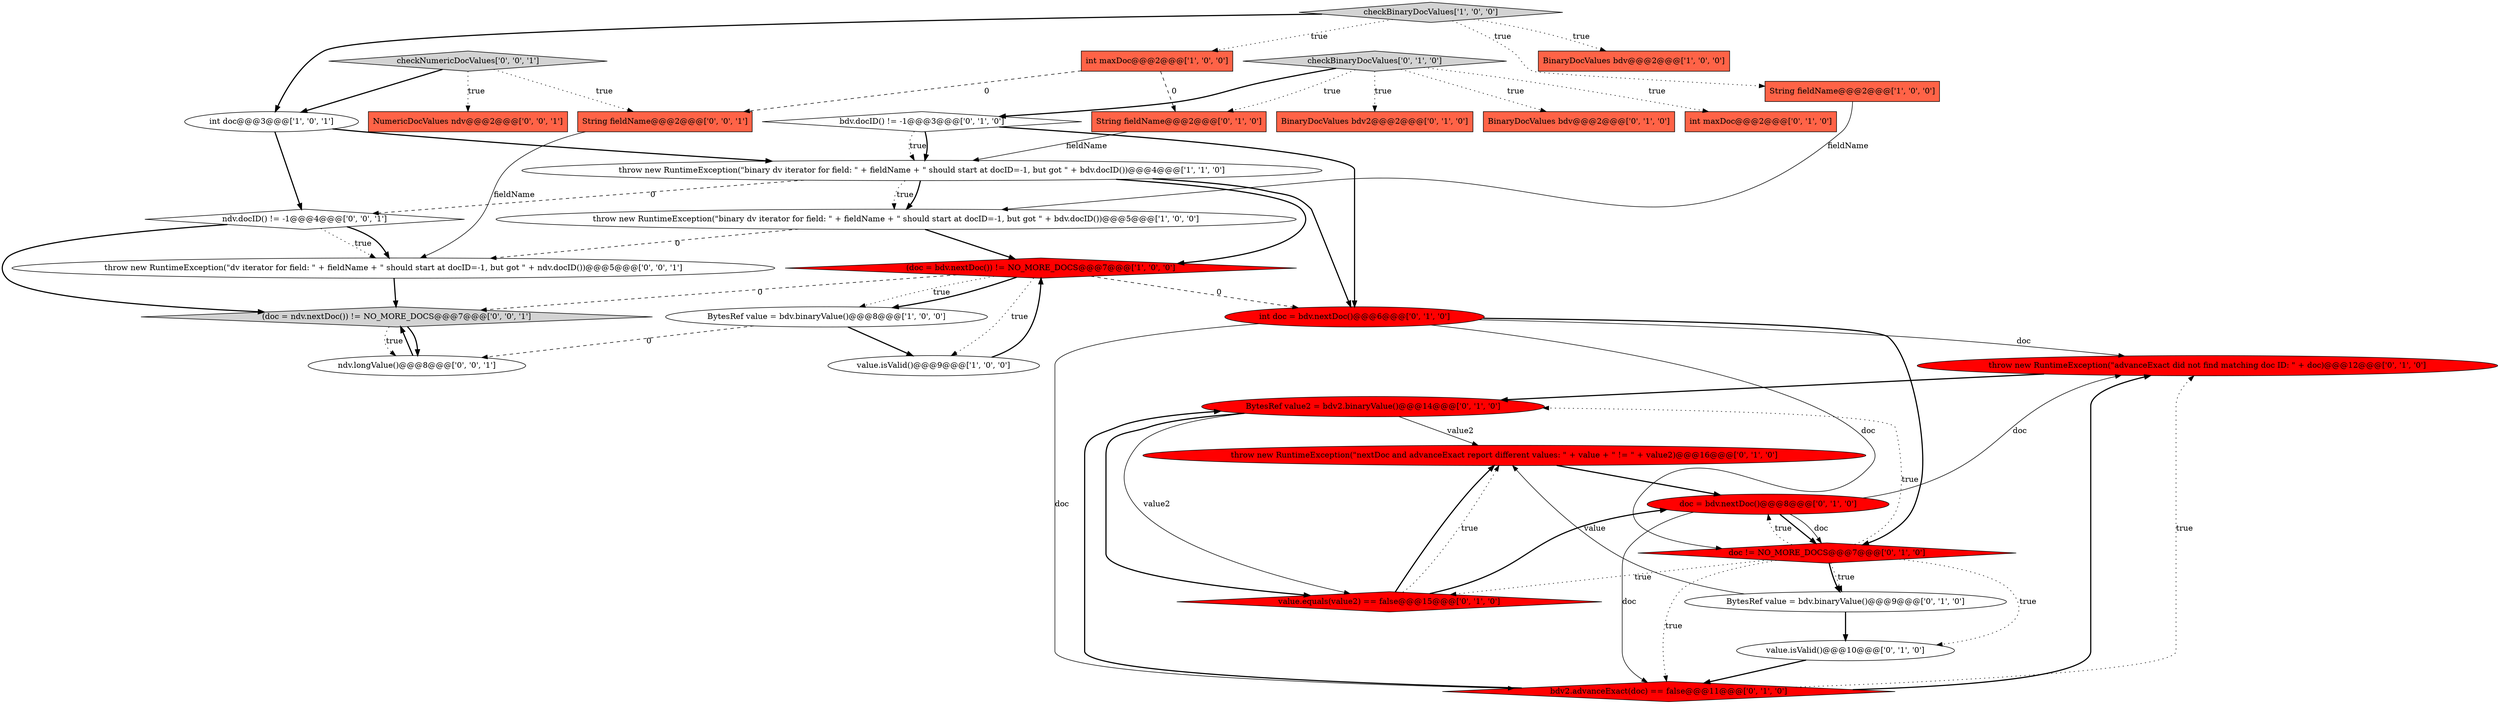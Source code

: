 digraph {
13 [style = filled, label = "throw new RuntimeException(\"advanceExact did not find matching doc ID: \" + doc)@@@12@@@['0', '1', '0']", fillcolor = red, shape = ellipse image = "AAA1AAABBB2BBB"];
4 [style = filled, label = "String fieldName@@@2@@@['1', '0', '0']", fillcolor = tomato, shape = box image = "AAA0AAABBB1BBB"];
29 [style = filled, label = "NumericDocValues ndv@@@2@@@['0', '0', '1']", fillcolor = tomato, shape = box image = "AAA0AAABBB3BBB"];
9 [style = filled, label = "(doc = bdv.nextDoc()) != NO_MORE_DOCS@@@7@@@['1', '0', '0']", fillcolor = red, shape = diamond image = "AAA1AAABBB1BBB"];
32 [style = filled, label = "checkNumericDocValues['0', '0', '1']", fillcolor = lightgray, shape = diamond image = "AAA0AAABBB3BBB"];
18 [style = filled, label = "throw new RuntimeException(\"nextDoc and advanceExact report different values: \" + value + \" != \" + value2)@@@16@@@['0', '1', '0']", fillcolor = red, shape = ellipse image = "AAA1AAABBB2BBB"];
20 [style = filled, label = "int doc = bdv.nextDoc()@@@6@@@['0', '1', '0']", fillcolor = red, shape = ellipse image = "AAA1AAABBB2BBB"];
8 [style = filled, label = "int maxDoc@@@2@@@['1', '0', '0']", fillcolor = tomato, shape = box image = "AAA1AAABBB1BBB"];
16 [style = filled, label = "checkBinaryDocValues['0', '1', '0']", fillcolor = lightgray, shape = diamond image = "AAA0AAABBB2BBB"];
23 [style = filled, label = "String fieldName@@@2@@@['0', '1', '0']", fillcolor = tomato, shape = box image = "AAA1AAABBB2BBB"];
12 [style = filled, label = "BinaryDocValues bdv2@@@2@@@['0', '1', '0']", fillcolor = tomato, shape = box image = "AAA0AAABBB2BBB"];
11 [style = filled, label = "doc = bdv.nextDoc()@@@8@@@['0', '1', '0']", fillcolor = red, shape = ellipse image = "AAA1AAABBB2BBB"];
30 [style = filled, label = "(doc = ndv.nextDoc()) != NO_MORE_DOCS@@@7@@@['0', '0', '1']", fillcolor = lightgray, shape = diamond image = "AAA0AAABBB3BBB"];
31 [style = filled, label = "String fieldName@@@2@@@['0', '0', '1']", fillcolor = tomato, shape = box image = "AAA0AAABBB3BBB"];
6 [style = filled, label = "BytesRef value = bdv.binaryValue()@@@8@@@['1', '0', '0']", fillcolor = white, shape = ellipse image = "AAA0AAABBB1BBB"];
10 [style = filled, label = "BinaryDocValues bdv@@@2@@@['0', '1', '0']", fillcolor = tomato, shape = box image = "AAA0AAABBB2BBB"];
15 [style = filled, label = "bdv.docID() != -1@@@3@@@['0', '1', '0']", fillcolor = white, shape = diamond image = "AAA0AAABBB2BBB"];
5 [style = filled, label = "throw new RuntimeException(\"binary dv iterator for field: \" + fieldName + \" should start at docID=-1, but got \" + bdv.docID())@@@4@@@['1', '1', '0']", fillcolor = white, shape = ellipse image = "AAA0AAABBB1BBB"];
3 [style = filled, label = "BinaryDocValues bdv@@@2@@@['1', '0', '0']", fillcolor = tomato, shape = box image = "AAA0AAABBB1BBB"];
21 [style = filled, label = "bdv2.advanceExact(doc) == false@@@11@@@['0', '1', '0']", fillcolor = red, shape = diamond image = "AAA1AAABBB2BBB"];
27 [style = filled, label = "throw new RuntimeException(\"dv iterator for field: \" + fieldName + \" should start at docID=-1, but got \" + ndv.docID())@@@5@@@['0', '0', '1']", fillcolor = white, shape = ellipse image = "AAA0AAABBB3BBB"];
24 [style = filled, label = "BytesRef value2 = bdv2.binaryValue()@@@14@@@['0', '1', '0']", fillcolor = red, shape = ellipse image = "AAA1AAABBB2BBB"];
1 [style = filled, label = "checkBinaryDocValues['1', '0', '0']", fillcolor = lightgray, shape = diamond image = "AAA0AAABBB1BBB"];
17 [style = filled, label = "value.equals(value2) == false@@@15@@@['0', '1', '0']", fillcolor = red, shape = diamond image = "AAA1AAABBB2BBB"];
2 [style = filled, label = "int doc@@@3@@@['1', '0', '1']", fillcolor = white, shape = ellipse image = "AAA0AAABBB1BBB"];
22 [style = filled, label = "int maxDoc@@@2@@@['0', '1', '0']", fillcolor = tomato, shape = box image = "AAA0AAABBB2BBB"];
14 [style = filled, label = "BytesRef value = bdv.binaryValue()@@@9@@@['0', '1', '0']", fillcolor = white, shape = ellipse image = "AAA0AAABBB2BBB"];
28 [style = filled, label = "ndv.longValue()@@@8@@@['0', '0', '1']", fillcolor = white, shape = ellipse image = "AAA0AAABBB3BBB"];
25 [style = filled, label = "doc != NO_MORE_DOCS@@@7@@@['0', '1', '0']", fillcolor = red, shape = diamond image = "AAA1AAABBB2BBB"];
7 [style = filled, label = "throw new RuntimeException(\"binary dv iterator for field: \" + fieldName + \" should start at docID=-1, but got \" + bdv.docID())@@@5@@@['1', '0', '0']", fillcolor = white, shape = ellipse image = "AAA0AAABBB1BBB"];
0 [style = filled, label = "value.isValid()@@@9@@@['1', '0', '0']", fillcolor = white, shape = ellipse image = "AAA0AAABBB1BBB"];
19 [style = filled, label = "value.isValid()@@@10@@@['0', '1', '0']", fillcolor = white, shape = ellipse image = "AAA0AAABBB2BBB"];
26 [style = filled, label = "ndv.docID() != -1@@@4@@@['0', '0', '1']", fillcolor = white, shape = diamond image = "AAA0AAABBB3BBB"];
15->5 [style = dotted, label="true"];
9->20 [style = dashed, label="0"];
16->15 [style = bold, label=""];
0->9 [style = bold, label=""];
20->21 [style = solid, label="doc"];
2->26 [style = bold, label=""];
9->0 [style = dotted, label="true"];
16->12 [style = dotted, label="true"];
13->24 [style = bold, label=""];
11->21 [style = solid, label="doc"];
14->18 [style = solid, label="value"];
5->9 [style = bold, label=""];
5->20 [style = bold, label=""];
28->30 [style = bold, label=""];
17->18 [style = dotted, label="true"];
5->26 [style = dashed, label="0"];
11->25 [style = bold, label=""];
26->27 [style = dotted, label="true"];
27->30 [style = bold, label=""];
18->11 [style = bold, label=""];
8->23 [style = dashed, label="0"];
11->25 [style = solid, label="doc"];
25->24 [style = dotted, label="true"];
14->19 [style = bold, label=""];
24->17 [style = solid, label="value2"];
6->0 [style = bold, label=""];
25->14 [style = bold, label=""];
21->24 [style = bold, label=""];
11->13 [style = solid, label="doc"];
1->4 [style = dotted, label="true"];
25->14 [style = dotted, label="true"];
16->22 [style = dotted, label="true"];
9->6 [style = dotted, label="true"];
20->25 [style = bold, label=""];
32->2 [style = bold, label=""];
25->11 [style = dotted, label="true"];
16->23 [style = dotted, label="true"];
16->10 [style = dotted, label="true"];
15->5 [style = bold, label=""];
9->6 [style = bold, label=""];
24->18 [style = solid, label="value2"];
26->30 [style = bold, label=""];
1->3 [style = dotted, label="true"];
31->27 [style = solid, label="fieldName"];
32->31 [style = dotted, label="true"];
7->9 [style = bold, label=""];
7->27 [style = dashed, label="0"];
6->28 [style = dashed, label="0"];
26->27 [style = bold, label=""];
30->28 [style = bold, label=""];
23->5 [style = solid, label="fieldName"];
21->13 [style = bold, label=""];
25->17 [style = dotted, label="true"];
5->7 [style = dotted, label="true"];
4->7 [style = solid, label="fieldName"];
15->20 [style = bold, label=""];
24->17 [style = bold, label=""];
1->8 [style = dotted, label="true"];
5->7 [style = bold, label=""];
21->13 [style = dotted, label="true"];
1->2 [style = bold, label=""];
20->25 [style = solid, label="doc"];
32->29 [style = dotted, label="true"];
8->31 [style = dashed, label="0"];
9->30 [style = dashed, label="0"];
30->28 [style = dotted, label="true"];
25->19 [style = dotted, label="true"];
17->18 [style = bold, label=""];
20->13 [style = solid, label="doc"];
25->21 [style = dotted, label="true"];
2->5 [style = bold, label=""];
17->11 [style = bold, label=""];
19->21 [style = bold, label=""];
}
